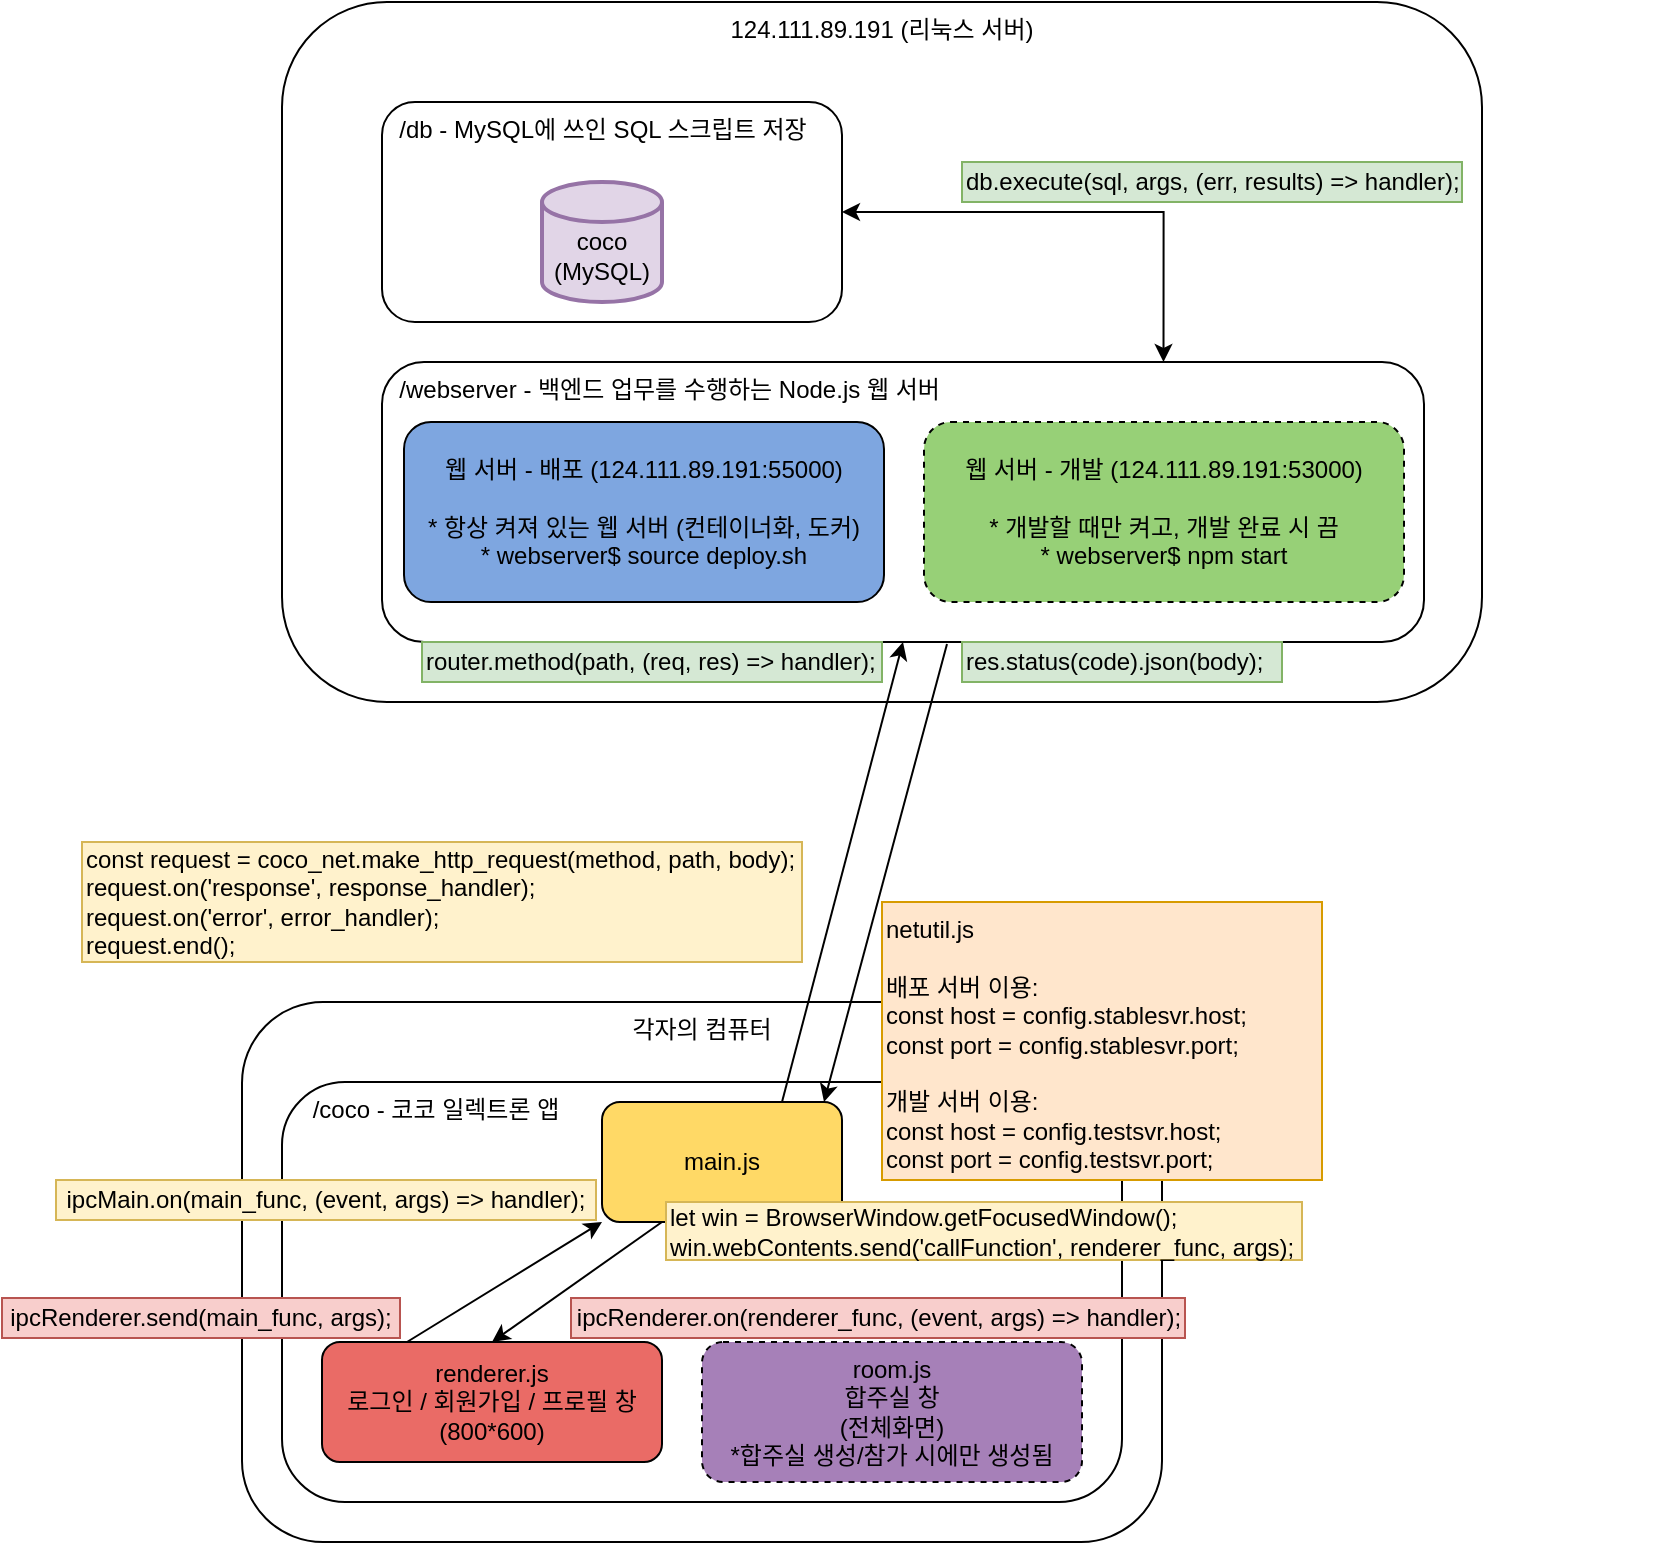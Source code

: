 <mxfile version="12.9.13" type="device"><diagram id="66NZx7fW1h5l_TIiO9FG" name="Page-1"><mxGraphModel dx="2284" dy="816" grid="1" gridSize="10" guides="1" tooltips="1" connect="1" arrows="1" fold="1" page="1" pageScale="1" pageWidth="827" pageHeight="1169" math="0" shadow="0"><root><mxCell id="0"/><mxCell id="1" parent="0"/><mxCell id="RhpfYIUHA5jOm1id2iUO-17" value="124.111.89.191 (리눅스 서버)" style="rounded=1;whiteSpace=wrap;html=1;strokeColor=#000000;shadow=0;verticalAlign=top;align=center;" vertex="1" parent="1"><mxGeometry x="137" y="70" width="600" height="350" as="geometry"/></mxCell><mxCell id="RhpfYIUHA5jOm1id2iUO-11" value="" style="group" vertex="1" connectable="0" parent="1"><mxGeometry x="187" y="250" width="640" height="170" as="geometry"/></mxCell><mxCell id="RhpfYIUHA5jOm1id2iUO-9" value="&amp;nbsp; /webserver - 백엔드 업무를 수행하는 Node.js 웹 서버" style="rounded=1;whiteSpace=wrap;html=1;strokeColor=#000000;shadow=0;verticalAlign=top;align=left;" vertex="1" parent="RhpfYIUHA5jOm1id2iUO-11"><mxGeometry width="521" height="140" as="geometry"/></mxCell><mxCell id="RhpfYIUHA5jOm1id2iUO-3" value="&lt;span style=&quot;font-family: &amp;#34;helvetica&amp;#34; ; font-size: 12px ; font-style: normal ; font-weight: 400 ; letter-spacing: normal ; text-align: center ; text-indent: 0px ; text-transform: none ; word-spacing: 0px ; float: none ; display: inline&quot;&gt;웹 서버 - 개발 (124.111.89.191:53000)&lt;br&gt;&lt;/span&gt;&lt;br&gt;* 개발할 때만 켜고, 개발 완료 시 끔&lt;br&gt;* webserver$ npm start" style="rounded=1;whiteSpace=wrap;html=1;dashed=1;fillColor=#97D077;strokeColor=#000000;" vertex="1" parent="RhpfYIUHA5jOm1id2iUO-11"><mxGeometry x="271" y="30" width="240" height="90" as="geometry"/></mxCell><mxCell id="RhpfYIUHA5jOm1id2iUO-8" value="&lt;span style=&quot;font-family: &amp;#34;helvetica&amp;#34; ; font-size: 12px ; font-style: normal ; font-weight: 400 ; letter-spacing: normal ; text-align: center ; text-indent: 0px ; text-transform: none ; word-spacing: 0px ; float: none ; display: inline&quot;&gt;웹 서버 - 배포 (124.111.89.191:55000)&lt;br&gt;&lt;/span&gt;&lt;br&gt;* 항상 켜져 있는 웹 서버 (컨테이너화, 도커)&lt;br&gt;* webserver$ source deploy.sh" style="rounded=1;whiteSpace=wrap;html=1;strokeColor=#000000;fillColor=#7EA6E0;" vertex="1" parent="RhpfYIUHA5jOm1id2iUO-11"><mxGeometry x="11" y="30" width="240" height="90" as="geometry"/></mxCell><mxCell id="RhpfYIUHA5jOm1id2iUO-14" value="&amp;nbsp; /db - MySQL에 쓰인 SQL 스크립트 저장" style="rounded=1;whiteSpace=wrap;html=1;strokeColor=#000000;shadow=0;verticalAlign=top;align=left;" vertex="1" parent="1"><mxGeometry x="187" y="120" width="230" height="110" as="geometry"/></mxCell><mxCell id="RhpfYIUHA5jOm1id2iUO-10" value="&lt;br&gt;coco&lt;br&gt;(MySQL)" style="strokeWidth=2;html=1;shape=mxgraph.flowchart.database;whiteSpace=wrap;shadow=0;align=center;fillColor=#e1d5e7;strokeColor=#9673a6;" vertex="1" parent="1"><mxGeometry x="267" y="160" width="60" height="60" as="geometry"/></mxCell><mxCell id="RhpfYIUHA5jOm1id2iUO-19" value="각자의 컴퓨터" style="rounded=1;whiteSpace=wrap;html=1;strokeColor=#000000;shadow=0;verticalAlign=top;align=center;" vertex="1" parent="1"><mxGeometry x="117" y="570" width="460" height="270" as="geometry"/></mxCell><mxCell id="RhpfYIUHA5jOm1id2iUO-21" value="&amp;nbsp; &amp;nbsp; /coco - 코코 일렉트론 앱" style="rounded=1;whiteSpace=wrap;html=1;strokeColor=#000000;shadow=0;verticalAlign=top;align=left;" vertex="1" parent="1"><mxGeometry x="137" y="610" width="420" height="210" as="geometry"/></mxCell><mxCell id="RhpfYIUHA5jOm1id2iUO-22" value="main.js" style="rounded=1;whiteSpace=wrap;html=1;shadow=0;strokeColor=#000000;align=center;fillColor=#FFD966;" vertex="1" parent="1"><mxGeometry x="297" y="620" width="120" height="60" as="geometry"/></mxCell><mxCell id="RhpfYIUHA5jOm1id2iUO-23" value="renderer.js&lt;br&gt;로그인 / 회원가입 / 프로필 창 (800*600)" style="rounded=1;whiteSpace=wrap;html=1;shadow=0;strokeColor=#000000;align=center;fillColor=#EA6B66;" vertex="1" parent="1"><mxGeometry x="157" y="740" width="170" height="60" as="geometry"/></mxCell><mxCell id="RhpfYIUHA5jOm1id2iUO-24" value="room.js&lt;br&gt;합주실 창&lt;br&gt;(전체화면)&lt;br&gt;*합주실 생성/참가 시에만 생성됨" style="rounded=1;whiteSpace=wrap;html=1;shadow=0;strokeColor=#000000;align=center;dashed=1;fillColor=#A680B8;" vertex="1" parent="1"><mxGeometry x="347" y="740" width="190" height="70" as="geometry"/></mxCell><mxCell id="RhpfYIUHA5jOm1id2iUO-25" value="" style="endArrow=classic;html=1;exitX=0.25;exitY=0;exitDx=0;exitDy=0;entryX=0;entryY=1;entryDx=0;entryDy=0;" edge="1" parent="1" source="RhpfYIUHA5jOm1id2iUO-23" target="RhpfYIUHA5jOm1id2iUO-22"><mxGeometry width="50" height="50" relative="1" as="geometry"><mxPoint x="687" y="720" as="sourcePoint"/><mxPoint x="77" y="690" as="targetPoint"/></mxGeometry></mxCell><mxCell id="RhpfYIUHA5jOm1id2iUO-26" value="" style="endArrow=classic;html=1;entryX=0.5;entryY=0;entryDx=0;entryDy=0;exitX=0.25;exitY=1;exitDx=0;exitDy=0;" edge="1" parent="1" source="RhpfYIUHA5jOm1id2iUO-22" target="RhpfYIUHA5jOm1id2iUO-23"><mxGeometry width="50" height="50" relative="1" as="geometry"><mxPoint x="57" y="720" as="sourcePoint"/><mxPoint x="107" y="670" as="targetPoint"/></mxGeometry></mxCell><mxCell id="RhpfYIUHA5jOm1id2iUO-27" value="ipcRenderer.send(main_func, args);" style="text;html=1;strokeColor=#000000;fillColor=#ffffff;align=center;verticalAlign=middle;whiteSpace=wrap;rounded=0;shadow=0;" vertex="1" parent="1"><mxGeometry x="-3" y="718" width="199" height="20" as="geometry"/></mxCell><mxCell id="RhpfYIUHA5jOm1id2iUO-28" value="ipcMain.on(main_func, (event, args) =&amp;gt; handler);" style="text;html=1;strokeColor=#d6b656;fillColor=#fff2cc;align=center;verticalAlign=middle;whiteSpace=wrap;rounded=0;shadow=0;" vertex="1" parent="1"><mxGeometry x="24" y="659" width="270" height="20" as="geometry"/></mxCell><mxCell id="RhpfYIUHA5jOm1id2iUO-29" value="ipcRenderer.on(renderer_func, (event, args) =&amp;gt; handler);" style="text;html=1;strokeColor=#b85450;fillColor=#f8cecc;align=center;verticalAlign=middle;whiteSpace=wrap;rounded=0;shadow=0;" vertex="1" parent="1"><mxGeometry x="281.5" y="718" width="307" height="20" as="geometry"/></mxCell><mxCell id="RhpfYIUHA5jOm1id2iUO-30" value="let win = BrowserWindow.getFocusedWindow();&lt;br&gt;&lt;div style=&quot;&quot;&gt;&lt;span&gt;win.webContents.send('callFunction', renderer_func, args);&lt;/span&gt;&lt;/div&gt;" style="text;html=1;strokeColor=#d6b656;fillColor=#fff2cc;align=left;verticalAlign=middle;whiteSpace=wrap;rounded=0;shadow=0;" vertex="1" parent="1"><mxGeometry x="329" y="670" width="318" height="29" as="geometry"/></mxCell><mxCell id="RhpfYIUHA5jOm1id2iUO-31" value="" style="endArrow=classic;html=1;exitX=0.75;exitY=0;exitDx=0;exitDy=0;entryX=0.5;entryY=1;entryDx=0;entryDy=0;" edge="1" parent="1" source="RhpfYIUHA5jOm1id2iUO-22" target="RhpfYIUHA5jOm1id2iUO-9"><mxGeometry width="50" height="50" relative="1" as="geometry"><mxPoint x="707" y="510" as="sourcePoint"/><mxPoint x="757" y="460" as="targetPoint"/></mxGeometry></mxCell><mxCell id="RhpfYIUHA5jOm1id2iUO-32" value="" style="endArrow=none;html=1;exitX=0.925;exitY=0;exitDx=0;exitDy=0;entryX=0.5;entryY=1;entryDx=0;entryDy=0;startArrow=classic;startFill=1;endFill=0;exitPerimeter=0;" edge="1" parent="1" source="RhpfYIUHA5jOm1id2iUO-22"><mxGeometry width="50" height="50" relative="1" as="geometry"><mxPoint x="429" y="521" as="sourcePoint"/><mxPoint x="469.5" y="391" as="targetPoint"/></mxGeometry></mxCell><mxCell id="RhpfYIUHA5jOm1id2iUO-33" style="edgeStyle=orthogonalEdgeStyle;rounded=0;orthogonalLoop=1;jettySize=auto;html=1;exitX=0.75;exitY=0;exitDx=0;exitDy=0;startArrow=classic;startFill=1;endArrow=classic;endFill=1;" edge="1" parent="1" source="RhpfYIUHA5jOm1id2iUO-9"><mxGeometry relative="1" as="geometry"><mxPoint x="417" y="175" as="targetPoint"/><Array as="points"><mxPoint x="578" y="175"/><mxPoint x="417" y="175"/></Array></mxGeometry></mxCell><mxCell id="RhpfYIUHA5jOm1id2iUO-35" value="const request = coco_net.make_http_request(method, path, body);&lt;br&gt;request.on('response', response_handler);&lt;br&gt;request.on('error', error_handler);&lt;br&gt;request.end();" style="text;html=1;strokeColor=#d6b656;fillColor=#fff2cc;align=left;verticalAlign=middle;whiteSpace=wrap;rounded=0;shadow=0;" vertex="1" parent="1"><mxGeometry x="37" y="490" width="360" height="60" as="geometry"/></mxCell><mxCell id="RhpfYIUHA5jOm1id2iUO-36" value="ipcRenderer.send(main_func, args);" style="text;html=1;strokeColor=#b85450;fillColor=#f8cecc;align=center;verticalAlign=middle;whiteSpace=wrap;rounded=0;shadow=0;" vertex="1" parent="1"><mxGeometry x="-3" y="718" width="199" height="20" as="geometry"/></mxCell><mxCell id="RhpfYIUHA5jOm1id2iUO-37" value="router.method(path, (req, res) =&amp;gt; handler);" style="rounded=0;whiteSpace=wrap;html=1;shadow=0;strokeColor=#82b366;fillColor=#d5e8d4;align=left;" vertex="1" parent="1"><mxGeometry x="207" y="390" width="230" height="20" as="geometry"/></mxCell><mxCell id="RhpfYIUHA5jOm1id2iUO-38" value="res.status(code).json(body);" style="rounded=0;whiteSpace=wrap;html=1;shadow=0;strokeColor=#82b366;fillColor=#d5e8d4;align=left;" vertex="1" parent="1"><mxGeometry x="477" y="390" width="160" height="20" as="geometry"/></mxCell><mxCell id="RhpfYIUHA5jOm1id2iUO-39" value="db.execute(sql, args, (err, results) =&amp;gt; handler);" style="rounded=0;whiteSpace=wrap;html=1;shadow=0;strokeColor=#82b366;fillColor=#d5e8d4;align=left;" vertex="1" parent="1"><mxGeometry x="477" y="150" width="250" height="20" as="geometry"/></mxCell><mxCell id="RhpfYIUHA5jOm1id2iUO-40" value="netutil.js&lt;br&gt;&lt;br&gt;배포 서버 이용:&lt;br&gt;const host = config.stablesvr.host;&lt;br&gt;const port = config.stablesvr.port;&lt;br&gt;&lt;br&gt;개발 서버 이용:&lt;br&gt;const host = config.testsvr.host;&lt;br&gt;const port = config.testsvr.port;" style="rounded=0;whiteSpace=wrap;html=1;shadow=0;strokeColor=#d79b00;fillColor=#ffe6cc;align=left;verticalAlign=top;" vertex="1" parent="1"><mxGeometry x="437" y="520" width="220" height="139" as="geometry"/></mxCell></root></mxGraphModel></diagram></mxfile>